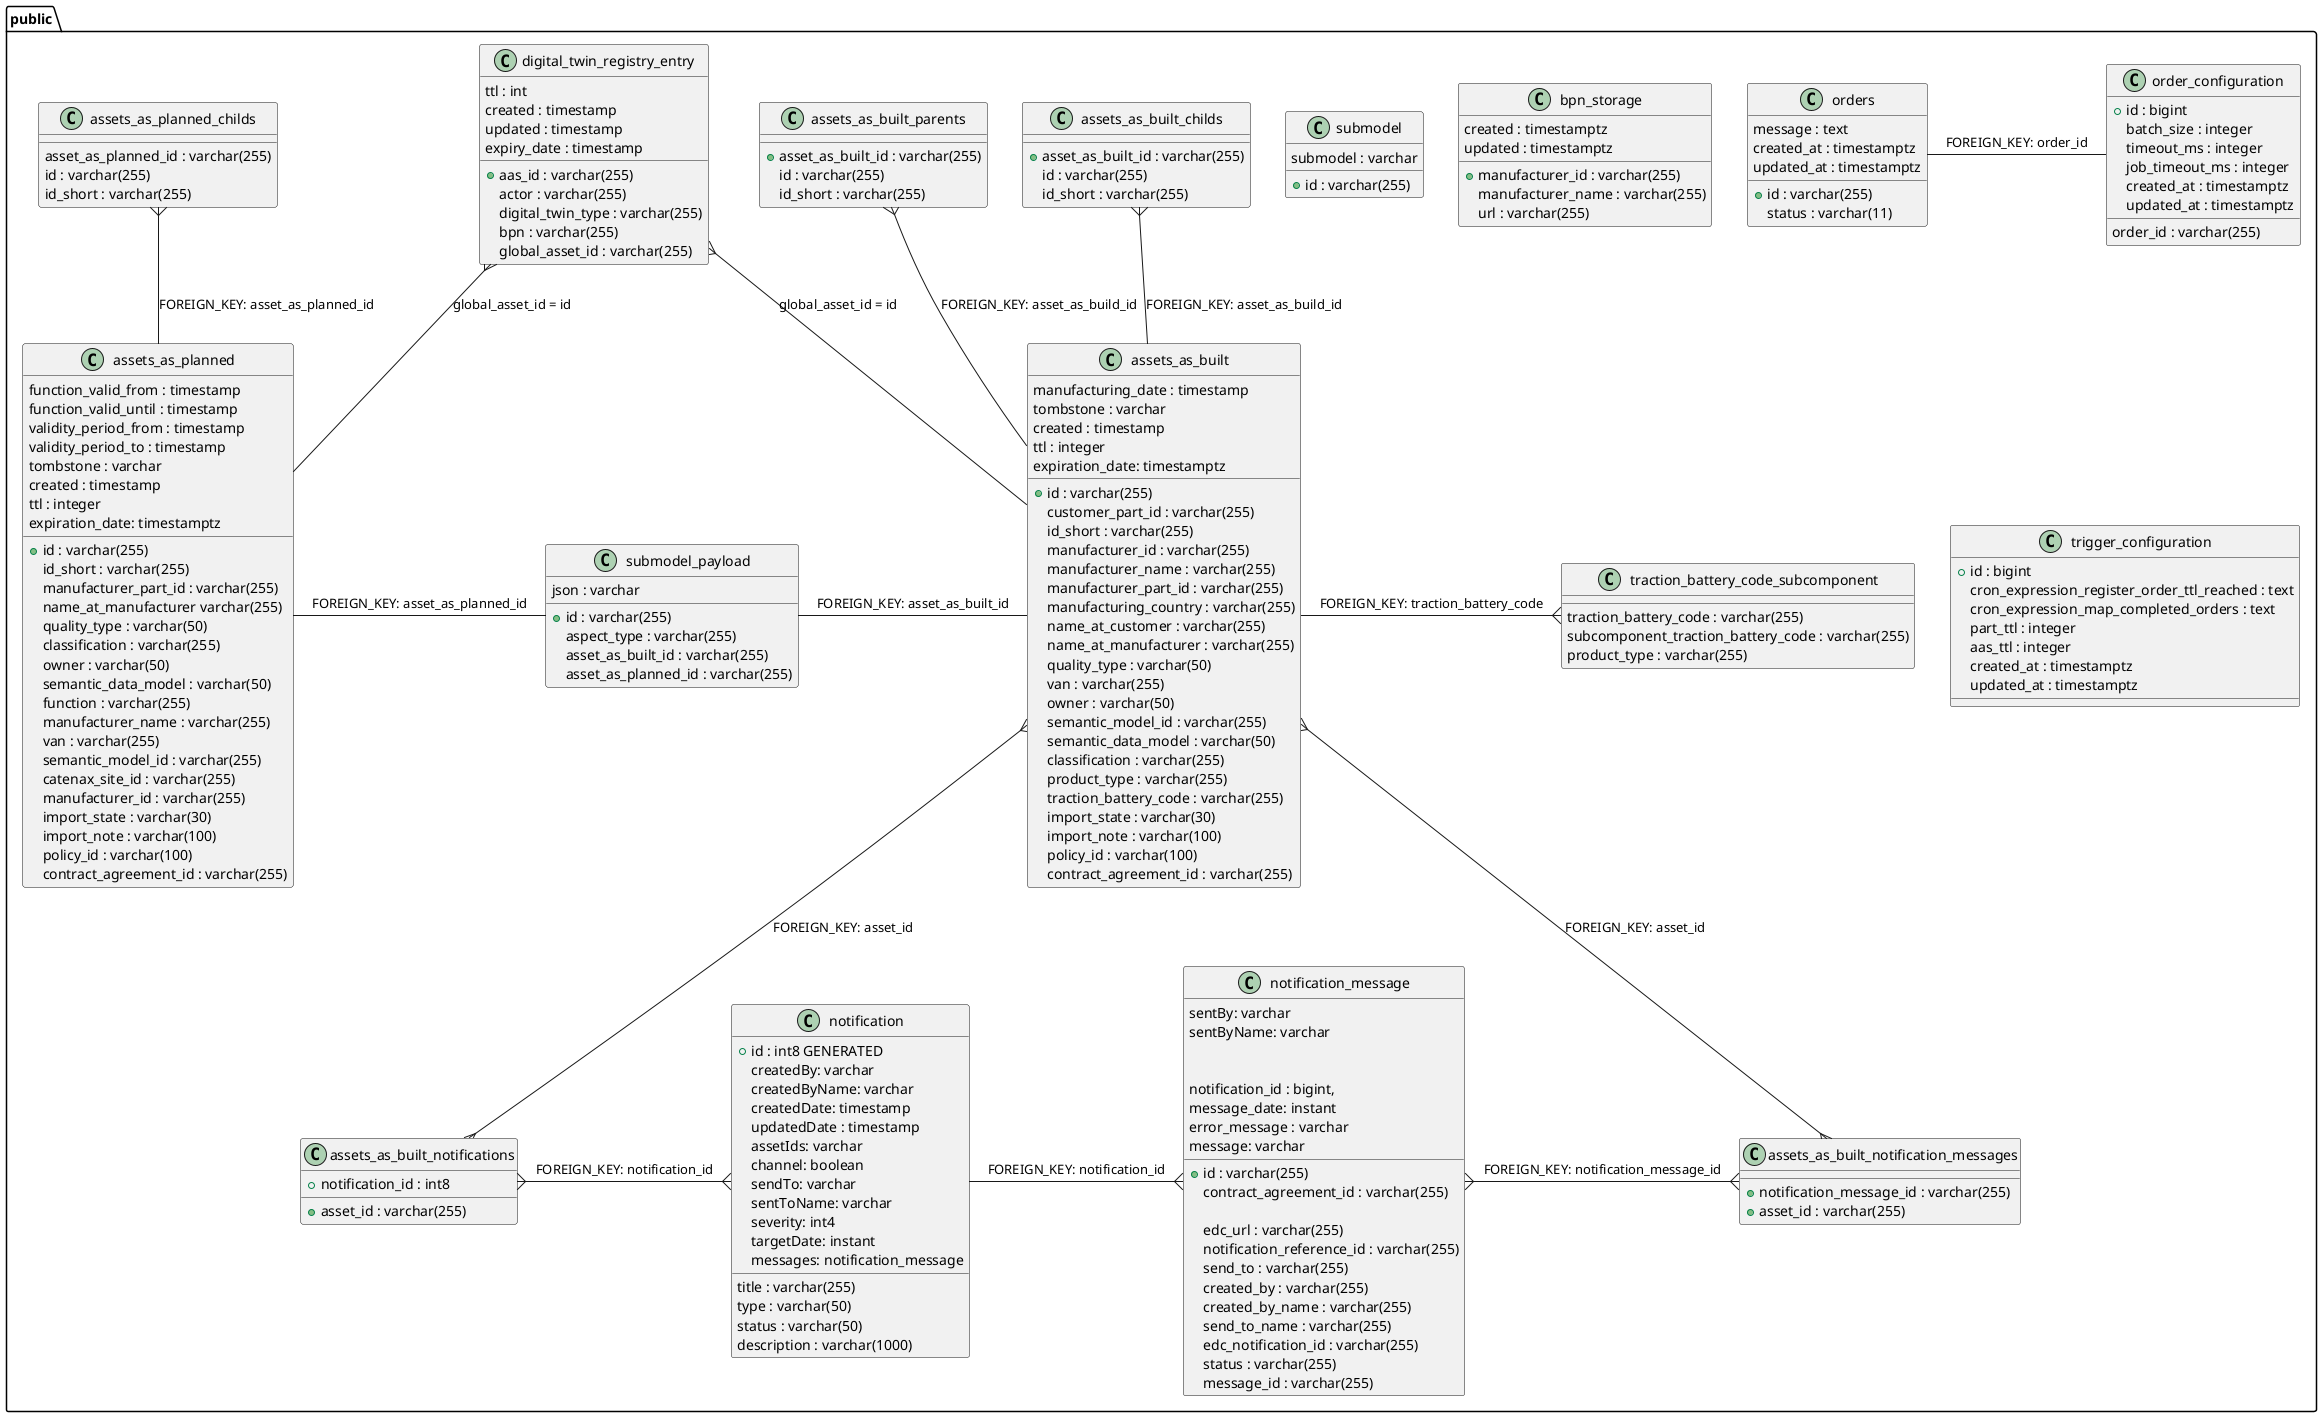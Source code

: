 @startuml
!define ENTITY class
!define TABLE class
!define PRIMARY_KEY_FIELD field
!define FIELD field
!define FOREIGN_KEY_FIELD field
!define GENERATED_FIELD field

ENTITY public.digital_twin_registry_entry {
    + aas_id : varchar(255)
    ttl : int
    created : timestamp
    updated : timestamp
    expiry_date : timestamp
    actor : varchar(255)
    digital_twin_type : varchar(255)
    bpn : varchar(255)
    global_asset_id : varchar(255)
}

public.digital_twin_registry_entry }-- public.assets_as_built : global_asset_id = id
public.digital_twin_registry_entry }-- public.assets_as_planned : global_asset_id = id

ENTITY public.assets_as_built {
    + id : varchar(255)
    customer_part_id : varchar(255)
    id_short : varchar(255)
    manufacturer_id : varchar(255)
    manufacturer_name : varchar(255)
    manufacturer_part_id : varchar(255)
    manufacturing_country : varchar(255)
    name_at_customer : varchar(255)
    name_at_manufacturer : varchar(255)
    quality_type : varchar(50)
    van : varchar(255)
    owner : varchar(50)
    semantic_model_id : varchar(255)
    semantic_data_model : varchar(50)
    classification : varchar(255)
    product_type : varchar(255)
    traction_battery_code : varchar(255)
    manufacturing_date : timestamp
    import_state : varchar(30)
    import_note : varchar(100)
    policy_id : varchar(100)
    tombstone : varchar
    contract_agreement_id : varchar(255)
    created : timestamp
    ttl : integer
    expiration_date: timestamptz
}




TABLE public.assets_as_built_childs {
  + asset_as_built_id : varchar(255)
  id : varchar(255)
  id_short : varchar(255)
}

TABLE public.assets_as_built_parents {
  + asset_as_built_id : varchar(255)
  id : varchar(255)
  id_short : varchar(255)
}


TABLE public.assets_as_built_notifications {
  + notification_id : int8
  + asset_id : varchar(255)
}



TABLE public.assets_as_built_notification_messages {
  + notification_message_id : varchar(255)
  + asset_id : varchar(255)
}


ENTITY public.traction_battery_code_subcomponent {
  traction_battery_code : varchar(255)
  subcomponent_traction_battery_code : varchar(255)
  product_type : varchar(255)
}


ENTITY public.notification {
  + id : int8 GENERATED
  title : varchar(255)
  type : varchar(50)
  status : varchar(50)
  description : varchar(1000)
  createdBy: varchar
  createdByName: varchar
  createdDate: timestamp
  updatedDate : timestamp
  assetIds: varchar
  channel: boolean
  sendTo: varchar
  sentToName: varchar
  severity: int4
  targetDate: instant
  messages: notification_message
}


ENTITY public.notification_message {
   + id : varchar(255)
    sentBy: varchar
    sentByName: varchar

    contract_agreement_id : varchar(255)

    edc_url : varchar(255)
    notification_reference_id : varchar(255)
    send_to : varchar(255)
    created_by : varchar(255)
    notification_id : bigint,
    created_by_name : varchar(255)
    send_to_name : varchar(255)
    edc_notification_id : varchar(255)
    status : varchar(255)
    message_date: instant
    error_message : varchar
    message: varchar
    message_id : varchar(255)
}



TABLE public.assets_as_planned_childs {
  asset_as_planned_id : varchar(255)
  id : varchar(255)
  id_short : varchar(255)
}


  ENTITY public.submodel {
    + id : varchar(255)
    submodel : varchar
  }

ENTITY public.submodel_payload
{
    + id : varchar(255)
    json : varchar
    aspect_type : varchar(255)
    asset_as_built_id : varchar(255)
    asset_as_planned_id : varchar(255)

}

ENTITY public.assets_as_planned {
  + id : varchar(255)
    id_short : varchar(255)
    manufacturer_part_id : varchar(255)
    name_at_manufacturer varchar(255)
    quality_type : varchar(50)
    classification : varchar(255)
    owner : varchar(50)
    semantic_data_model : varchar(50)
    function : varchar(255)
    manufacturer_name : varchar(255)
    van : varchar(255)
    semantic_model_id : varchar(255)
    catenax_site_id : varchar(255)
    function_valid_from : timestamp
    function_valid_until : timestamp
    validity_period_from : timestamp
    validity_period_to : timestamp
    manufacturer_id : varchar(255)
    import_state : varchar(30)
    import_note : varchar(100)
    policy_id : varchar(100)
    tombstone : varchar
    contract_agreement_id : varchar(255)
    created : timestamp
    ttl : integer
    expiration_date: timestamptz
  }

   ENTITY public.bpn_storage {
     + manufacturer_id : varchar(255)
     manufacturer_name : varchar(255)
     url : varchar(255)
     created : timestamptz
     updated : timestamptz
   }

public.assets_as_built -l public.submodel_payload: FOREIGN_KEY: asset_as_built_id
public.assets_as_built -{ public.traction_battery_code_subcomponent: FOREIGN_KEY: traction_battery_code
public.assets_as_built -u-{ public.assets_as_built_parents: FOREIGN_KEY: asset_as_build_id
public.assets_as_built -u-{ public.assets_as_built_childs: FOREIGN_KEY: asset_as_build_id
public.assets_as_built }--{ public.assets_as_built_notifications: FOREIGN_KEY: asset_id
public.assets_as_built }--{ public.assets_as_built_notification_messages: FOREIGN_KEY: asset_id


public.notification_message }-l- public.notification: FOREIGN_KEY: notification_id
public.notification_message }-{ public.assets_as_built_notification_messages: FOREIGN_KEY: notification_message_id
public.notification }-l{ public.assets_as_built_notifications: FOREIGN_KEY: notification_id


public.assets_as_planned -u-{ public.assets_as_planned_childs: FOREIGN_KEY: asset_as_planned_id
public.assets_as_planned - public.submodel_payload: FOREIGN_KEY: asset_as_planned_id

TABLE public.orders {
  + id : varchar(255)
  status : varchar(11)
  message : text
  created_at : timestamptz
  updated_at : timestamptz
}

TABLE public.order_configuration {
  + id : bigint
  order_id : varchar(255)
  batch_size : integer
  timeout_ms : integer
  job_timeout_ms : integer
  created_at : timestamptz
  updated_at : timestamptz
}

TABLE public.trigger_configuration {
  + id : bigint
  cron_expression_register_order_ttl_reached : text
  cron_expression_map_completed_orders : text
  part_ttl : integer
  aas_ttl : integer
  created_at : timestamptz
  updated_at : timestamptz
}

public.order_configuration -l public.orders: FOREIGN_KEY: order_id

  @enduml
